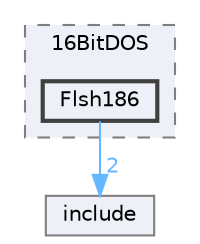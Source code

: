 digraph "D:/Projects/Raspberrypi_pico/pico_freertos_final/freertos_pico2/pico_freertos/FreeRTOS-Kernel/portable/oWatcom/16BitDOS/Flsh186"
{
 // LATEX_PDF_SIZE
  bgcolor="transparent";
  edge [fontname=Helvetica,fontsize=10,labelfontname=Helvetica,labelfontsize=10];
  node [fontname=Helvetica,fontsize=10,shape=box,height=0.2,width=0.4];
  compound=true
  subgraph clusterdir_d51f5a72b94359aebab90e009360cc17 {
    graph [ bgcolor="#edf0f7", pencolor="grey50", label="16BitDOS", fontname=Helvetica,fontsize=10 style="filled,dashed", URL="dir_d51f5a72b94359aebab90e009360cc17.html",tooltip=""]
  dir_3f208265c4272021101a0d1bdf3507d8 [label="Flsh186", fillcolor="#edf0f7", color="grey25", style="filled,bold", URL="dir_3f208265c4272021101a0d1bdf3507d8.html",tooltip=""];
  }
  dir_c69ece34c3f150cb2c6f1098178b172a [label="include", fillcolor="#edf0f7", color="grey50", style="filled", URL="dir_c69ece34c3f150cb2c6f1098178b172a.html",tooltip=""];
  dir_3f208265c4272021101a0d1bdf3507d8->dir_c69ece34c3f150cb2c6f1098178b172a [headlabel="2", labeldistance=1.5 headhref="dir_000112_000125.html" href="dir_000112_000125.html" color="steelblue1" fontcolor="steelblue1"];
}
